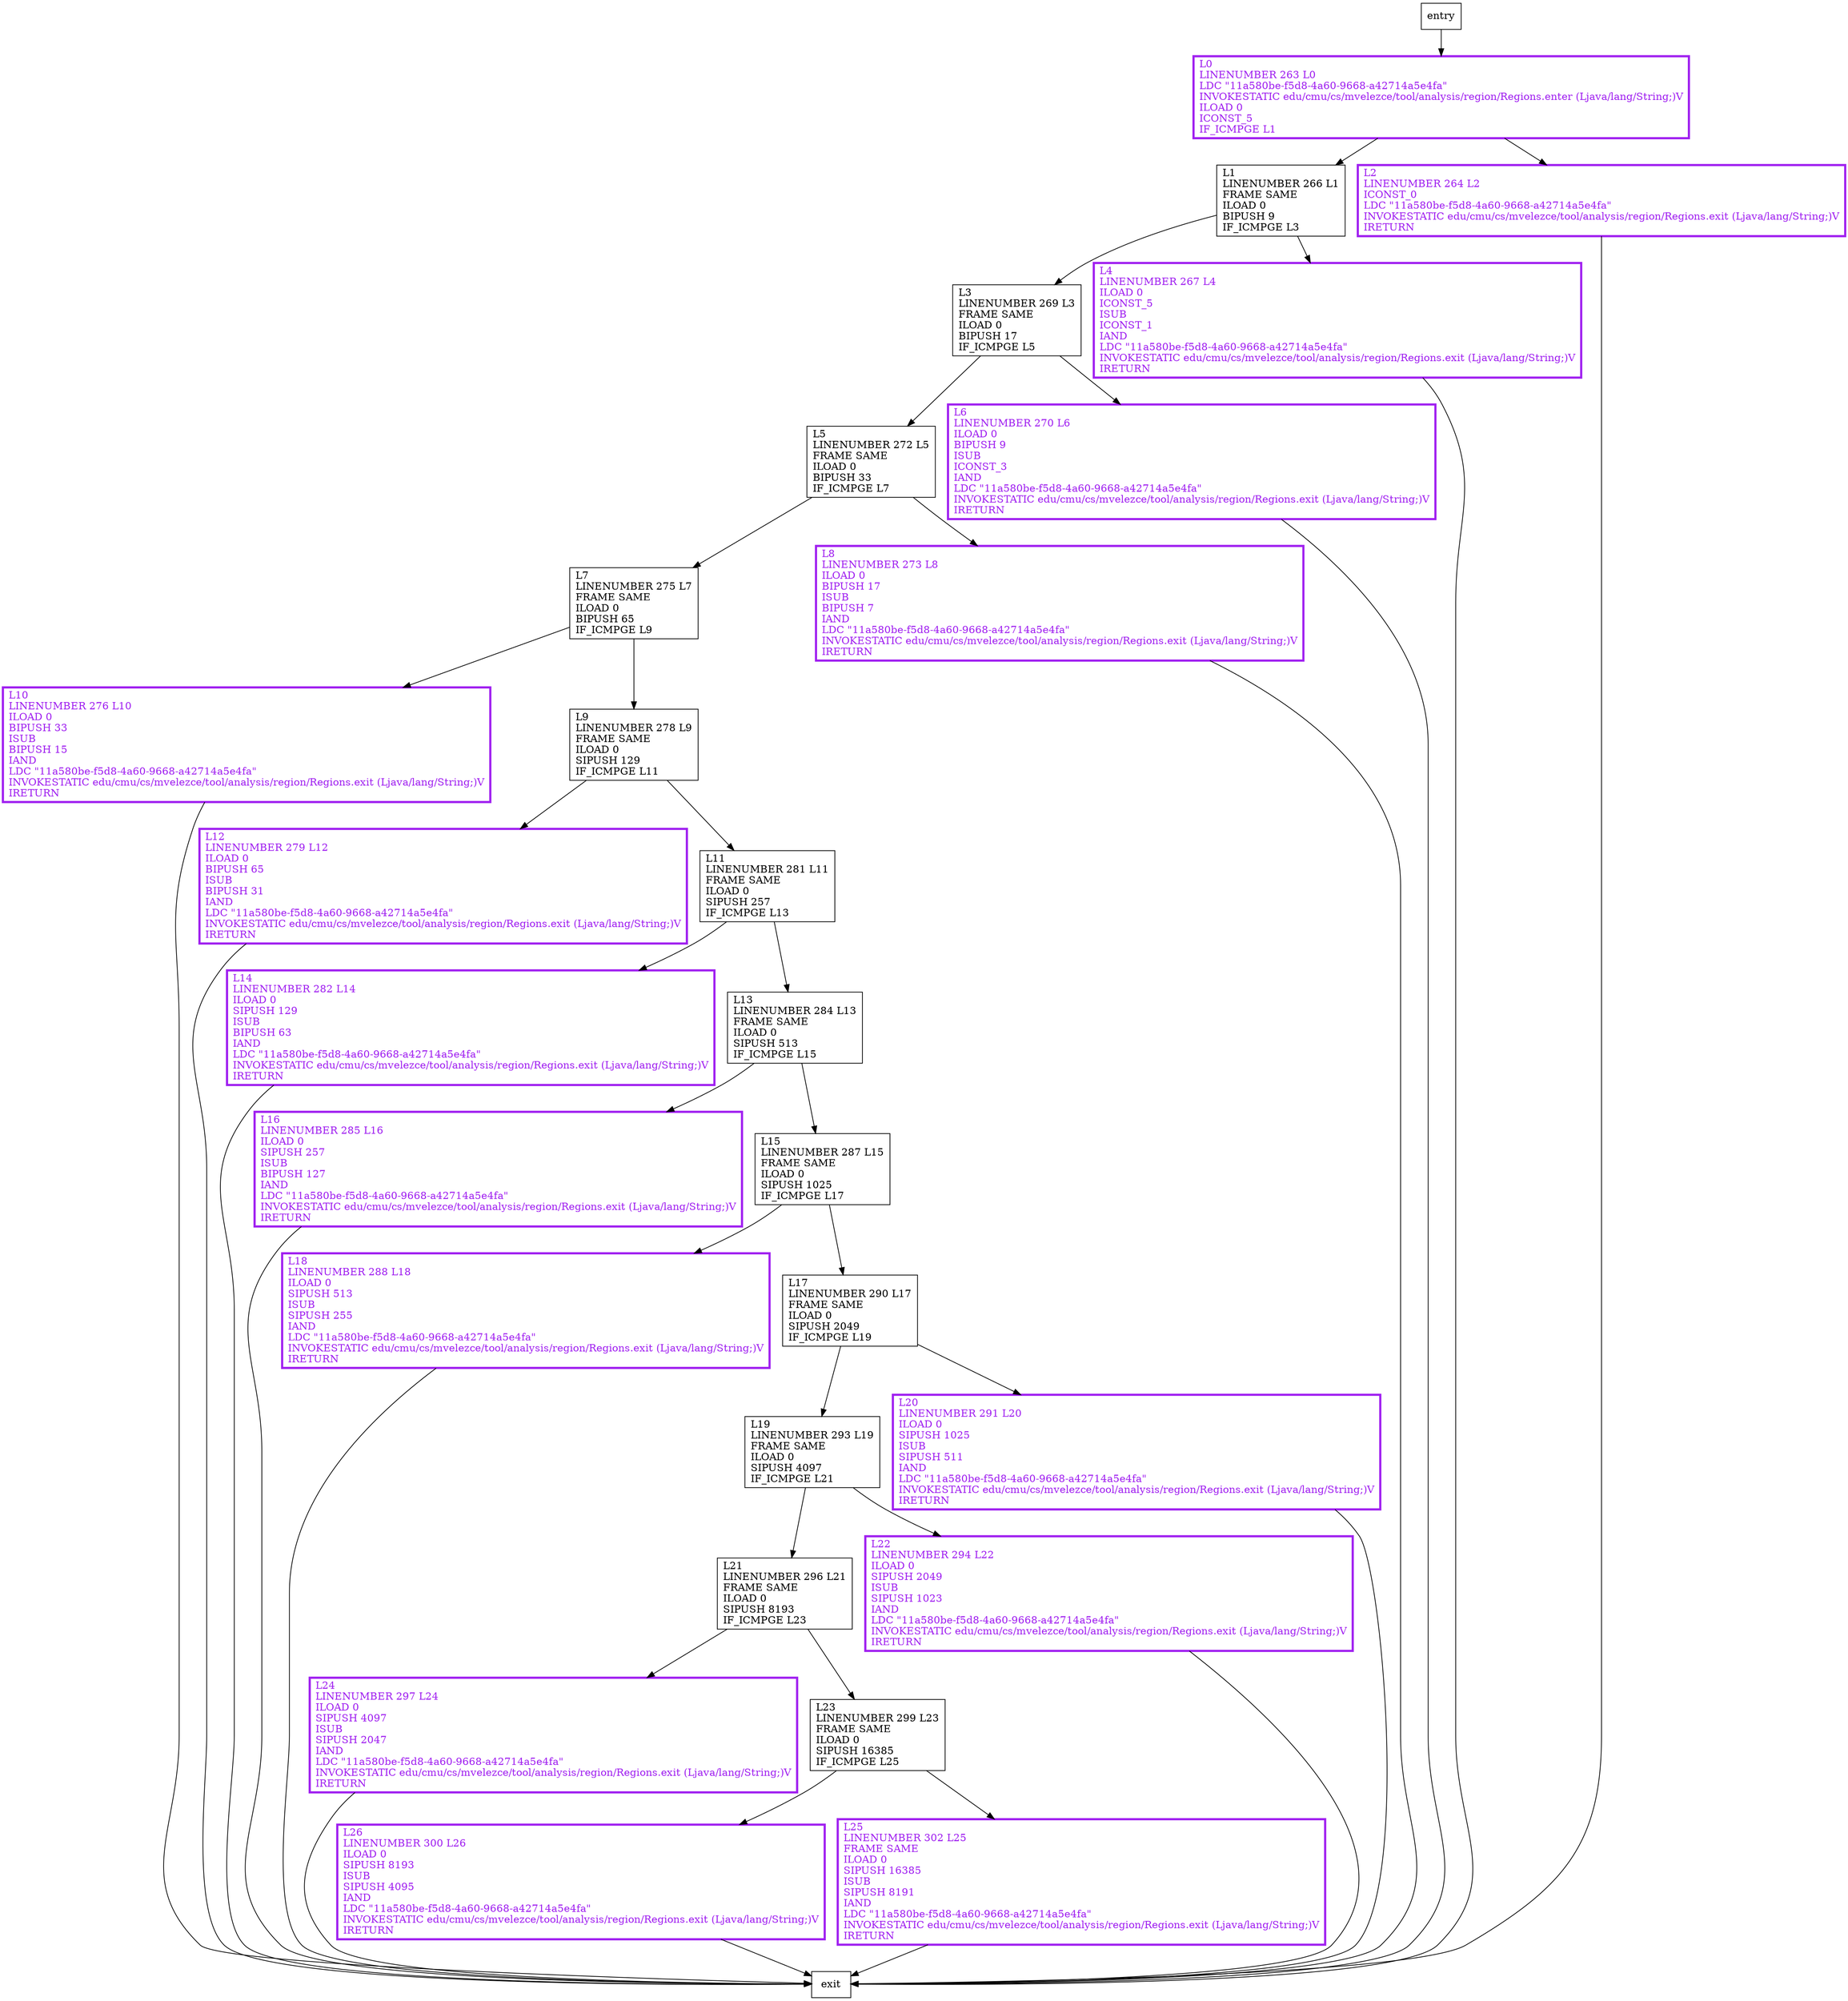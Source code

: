 digraph distExtraBitsValue {
node [shape=record];
1360215046 [label="L16\lLINENUMBER 285 L16\lILOAD 0\lSIPUSH 257\lISUB\lBIPUSH 127\lIAND\lLDC \"11a580be-f5d8-4a60-9668-a42714a5e4fa\"\lINVOKESTATIC edu/cmu/cs/mvelezce/tool/analysis/region/Regions.exit (Ljava/lang/String;)V\lIRETURN\l"];
937744315 [label="L3\lLINENUMBER 269 L3\lFRAME SAME\lILOAD 0\lBIPUSH 17\lIF_ICMPGE L5\l"];
2107543287 [label="L14\lLINENUMBER 282 L14\lILOAD 0\lSIPUSH 129\lISUB\lBIPUSH 63\lIAND\lLDC \"11a580be-f5d8-4a60-9668-a42714a5e4fa\"\lINVOKESTATIC edu/cmu/cs/mvelezce/tool/analysis/region/Regions.exit (Ljava/lang/String;)V\lIRETURN\l"];
507819576 [label="L24\lLINENUMBER 297 L24\lILOAD 0\lSIPUSH 4097\lISUB\lSIPUSH 2047\lIAND\lLDC \"11a580be-f5d8-4a60-9668-a42714a5e4fa\"\lINVOKESTATIC edu/cmu/cs/mvelezce/tool/analysis/region/Regions.exit (Ljava/lang/String;)V\lIRETURN\l"];
406375608 [label="L12\lLINENUMBER 279 L12\lILOAD 0\lBIPUSH 65\lISUB\lBIPUSH 31\lIAND\lLDC \"11a580be-f5d8-4a60-9668-a42714a5e4fa\"\lINVOKESTATIC edu/cmu/cs/mvelezce/tool/analysis/region/Regions.exit (Ljava/lang/String;)V\lIRETURN\l"];
1154821602 [label="L21\lLINENUMBER 296 L21\lFRAME SAME\lILOAD 0\lSIPUSH 8193\lIF_ICMPGE L23\l"];
252738640 [label="L15\lLINENUMBER 287 L15\lFRAME SAME\lILOAD 0\lSIPUSH 1025\lIF_ICMPGE L17\l"];
762809053 [label="L10\lLINENUMBER 276 L10\lILOAD 0\lBIPUSH 33\lISUB\lBIPUSH 15\lIAND\lLDC \"11a580be-f5d8-4a60-9668-a42714a5e4fa\"\lINVOKESTATIC edu/cmu/cs/mvelezce/tool/analysis/region/Regions.exit (Ljava/lang/String;)V\lIRETURN\l"];
1111613684 [label="L18\lLINENUMBER 288 L18\lILOAD 0\lSIPUSH 513\lISUB\lSIPUSH 255\lIAND\lLDC \"11a580be-f5d8-4a60-9668-a42714a5e4fa\"\lINVOKESTATIC edu/cmu/cs/mvelezce/tool/analysis/region/Regions.exit (Ljava/lang/String;)V\lIRETURN\l"];
195801026 [label="L26\lLINENUMBER 300 L26\lILOAD 0\lSIPUSH 8193\lISUB\lSIPUSH 4095\lIAND\lLDC \"11a580be-f5d8-4a60-9668-a42714a5e4fa\"\lINVOKESTATIC edu/cmu/cs/mvelezce/tool/analysis/region/Regions.exit (Ljava/lang/String;)V\lIRETURN\l"];
2044482328 [label="L1\lLINENUMBER 266 L1\lFRAME SAME\lILOAD 0\lBIPUSH 9\lIF_ICMPGE L3\l"];
1870209957 [label="L4\lLINENUMBER 267 L4\lILOAD 0\lICONST_5\lISUB\lICONST_1\lIAND\lLDC \"11a580be-f5d8-4a60-9668-a42714a5e4fa\"\lINVOKESTATIC edu/cmu/cs/mvelezce/tool/analysis/region/Regions.exit (Ljava/lang/String;)V\lIRETURN\l"];
1939022383 [label="L25\lLINENUMBER 302 L25\lFRAME SAME\lILOAD 0\lSIPUSH 16385\lISUB\lSIPUSH 8191\lIAND\lLDC \"11a580be-f5d8-4a60-9668-a42714a5e4fa\"\lINVOKESTATIC edu/cmu/cs/mvelezce/tool/analysis/region/Regions.exit (Ljava/lang/String;)V\lIRETURN\l"];
1321203216 [label="L19\lLINENUMBER 293 L19\lFRAME SAME\lILOAD 0\lSIPUSH 4097\lIF_ICMPGE L21\l"];
945834881 [label="L23\lLINENUMBER 299 L23\lFRAME SAME\lILOAD 0\lSIPUSH 16385\lIF_ICMPGE L25\l"];
157168588 [label="L22\lLINENUMBER 294 L22\lILOAD 0\lSIPUSH 2049\lISUB\lSIPUSH 1023\lIAND\lLDC \"11a580be-f5d8-4a60-9668-a42714a5e4fa\"\lINVOKESTATIC edu/cmu/cs/mvelezce/tool/analysis/region/Regions.exit (Ljava/lang/String;)V\lIRETURN\l"];
1168340825 [label="L7\lLINENUMBER 275 L7\lFRAME SAME\lILOAD 0\lBIPUSH 65\lIF_ICMPGE L9\l"];
1957099969 [label="L5\lLINENUMBER 272 L5\lFRAME SAME\lILOAD 0\lBIPUSH 33\lIF_ICMPGE L7\l"];
1667305539 [label="L8\lLINENUMBER 273 L8\lILOAD 0\lBIPUSH 17\lISUB\lBIPUSH 7\lIAND\lLDC \"11a580be-f5d8-4a60-9668-a42714a5e4fa\"\lINVOKESTATIC edu/cmu/cs/mvelezce/tool/analysis/region/Regions.exit (Ljava/lang/String;)V\lIRETURN\l"];
149225732 [label="L2\lLINENUMBER 264 L2\lICONST_0\lLDC \"11a580be-f5d8-4a60-9668-a42714a5e4fa\"\lINVOKESTATIC edu/cmu/cs/mvelezce/tool/analysis/region/Regions.exit (Ljava/lang/String;)V\lIRETURN\l"];
1260467793 [label="L17\lLINENUMBER 290 L17\lFRAME SAME\lILOAD 0\lSIPUSH 2049\lIF_ICMPGE L19\l"];
1424698224 [label="L6\lLINENUMBER 270 L6\lILOAD 0\lBIPUSH 9\lISUB\lICONST_3\lIAND\lLDC \"11a580be-f5d8-4a60-9668-a42714a5e4fa\"\lINVOKESTATIC edu/cmu/cs/mvelezce/tool/analysis/region/Regions.exit (Ljava/lang/String;)V\lIRETURN\l"];
1932536213 [label="L11\lLINENUMBER 281 L11\lFRAME SAME\lILOAD 0\lSIPUSH 257\lIF_ICMPGE L13\l"];
71016405 [label="L0\lLINENUMBER 263 L0\lLDC \"11a580be-f5d8-4a60-9668-a42714a5e4fa\"\lINVOKESTATIC edu/cmu/cs/mvelezce/tool/analysis/region/Regions.enter (Ljava/lang/String;)V\lILOAD 0\lICONST_5\lIF_ICMPGE L1\l"];
100929741 [label="L20\lLINENUMBER 291 L20\lILOAD 0\lSIPUSH 1025\lISUB\lSIPUSH 511\lIAND\lLDC \"11a580be-f5d8-4a60-9668-a42714a5e4fa\"\lINVOKESTATIC edu/cmu/cs/mvelezce/tool/analysis/region/Regions.exit (Ljava/lang/String;)V\lIRETURN\l"];
550147359 [label="L9\lLINENUMBER 278 L9\lFRAME SAME\lILOAD 0\lSIPUSH 129\lIF_ICMPGE L11\l"];
1815007437 [label="L13\lLINENUMBER 284 L13\lFRAME SAME\lILOAD 0\lSIPUSH 513\lIF_ICMPGE L15\l"];
entry;
exit;
1360215046 -> exit;
937744315 -> 1957099969;
937744315 -> 1424698224;
2107543287 -> exit;
507819576 -> exit;
406375608 -> exit;
1154821602 -> 507819576;
1154821602 -> 945834881;
252738640 -> 1260467793;
252738640 -> 1111613684;
762809053 -> exit;
1111613684 -> exit;
195801026 -> exit;
2044482328 -> 937744315;
2044482328 -> 1870209957;
1870209957 -> exit;
1939022383 -> exit;
1321203216 -> 1154821602;
1321203216 -> 157168588;
945834881 -> 1939022383;
945834881 -> 195801026;
157168588 -> exit;
1168340825 -> 762809053;
1168340825 -> 550147359;
entry -> 71016405;
1957099969 -> 1168340825;
1957099969 -> 1667305539;
1667305539 -> exit;
149225732 -> exit;
1260467793 -> 1321203216;
1260467793 -> 100929741;
1424698224 -> exit;
1932536213 -> 2107543287;
1932536213 -> 1815007437;
71016405 -> 149225732;
71016405 -> 2044482328;
100929741 -> exit;
550147359 -> 406375608;
550147359 -> 1932536213;
1815007437 -> 1360215046;
1815007437 -> 252738640;
1360215046[fontcolor="purple", penwidth=3, color="purple"];
1870209957[fontcolor="purple", penwidth=3, color="purple"];
2107543287[fontcolor="purple", penwidth=3, color="purple"];
507819576[fontcolor="purple", penwidth=3, color="purple"];
1939022383[fontcolor="purple", penwidth=3, color="purple"];
157168588[fontcolor="purple", penwidth=3, color="purple"];
406375608[fontcolor="purple", penwidth=3, color="purple"];
1667305539[fontcolor="purple", penwidth=3, color="purple"];
149225732[fontcolor="purple", penwidth=3, color="purple"];
1424698224[fontcolor="purple", penwidth=3, color="purple"];
71016405[fontcolor="purple", penwidth=3, color="purple"];
762809053[fontcolor="purple", penwidth=3, color="purple"];
1111613684[fontcolor="purple", penwidth=3, color="purple"];
195801026[fontcolor="purple", penwidth=3, color="purple"];
100929741[fontcolor="purple", penwidth=3, color="purple"];
}
